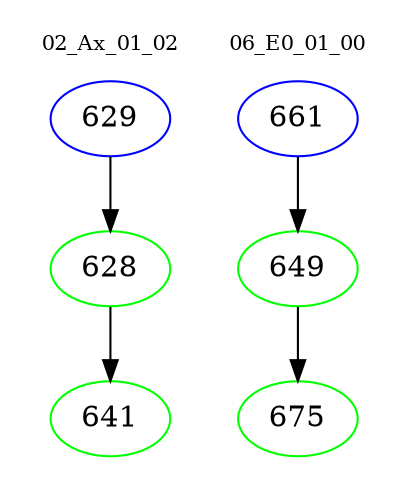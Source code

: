 digraph{
subgraph cluster_0 {
color = white
label = "02_Ax_01_02";
fontsize=10;
T0_629 [label="629", color="blue"]
T0_629 -> T0_628 [color="black"]
T0_628 [label="628", color="green"]
T0_628 -> T0_641 [color="black"]
T0_641 [label="641", color="green"]
}
subgraph cluster_1 {
color = white
label = "06_E0_01_00";
fontsize=10;
T1_661 [label="661", color="blue"]
T1_661 -> T1_649 [color="black"]
T1_649 [label="649", color="green"]
T1_649 -> T1_675 [color="black"]
T1_675 [label="675", color="green"]
}
}

